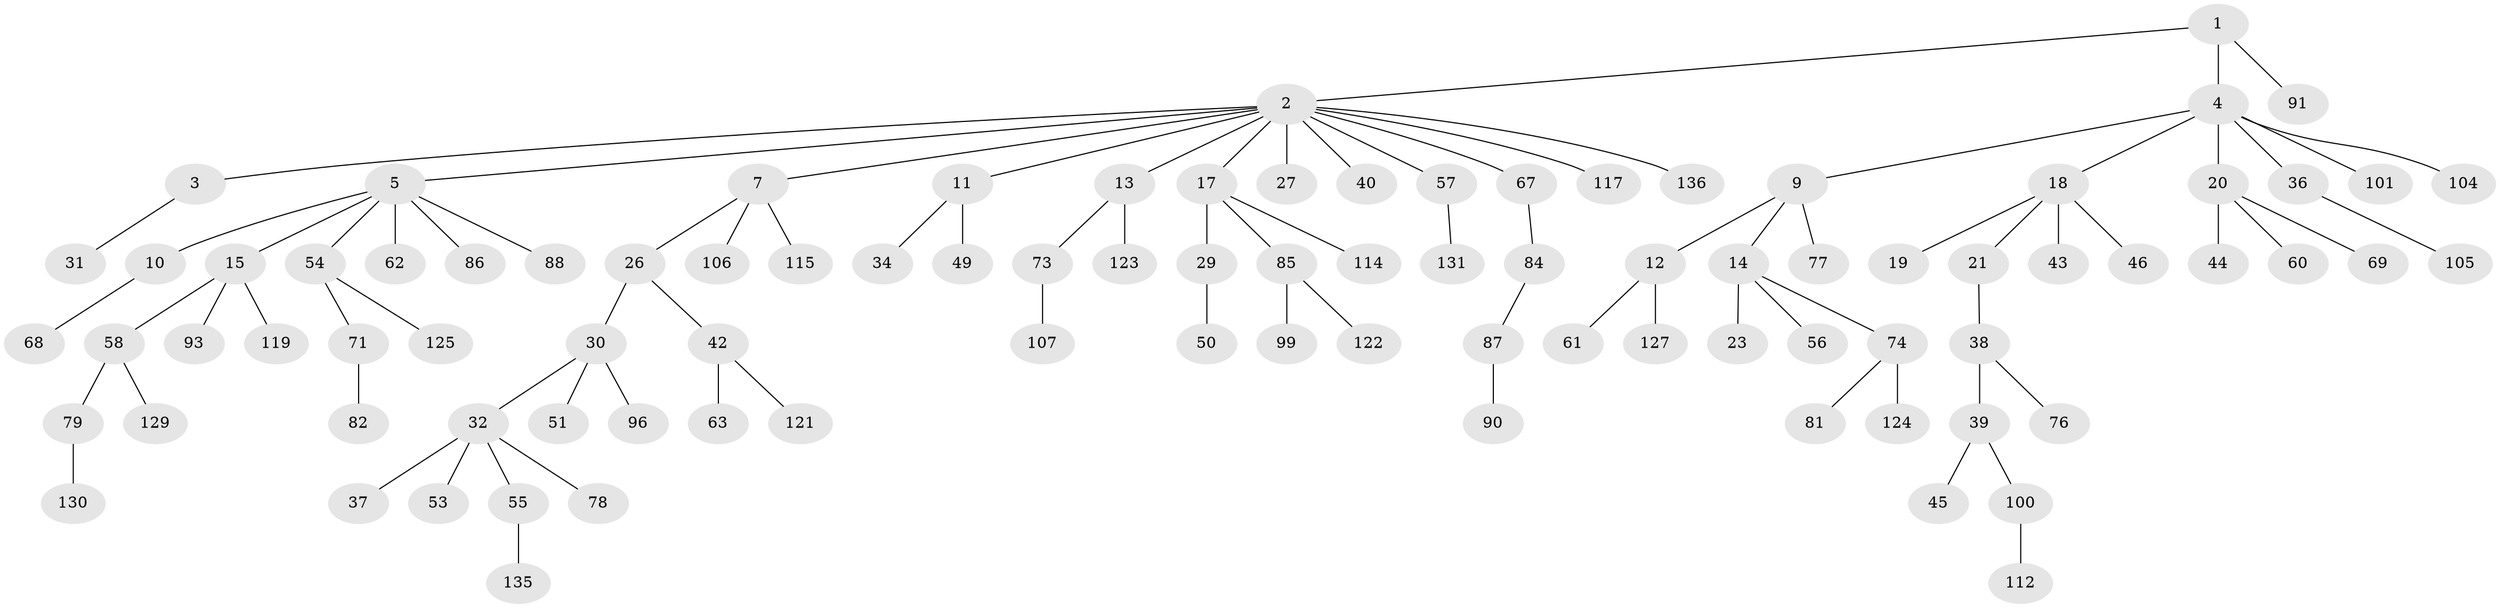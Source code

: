 // original degree distribution, {4: 0.07352941176470588, 8: 0.007352941176470588, 3: 0.11029411764705882, 5: 0.051470588235294115, 7: 0.007352941176470588, 2: 0.20588235294117646, 6: 0.007352941176470588, 1: 0.5367647058823529}
// Generated by graph-tools (version 1.1) at 2025/11/02/27/25 16:11:28]
// undirected, 93 vertices, 92 edges
graph export_dot {
graph [start="1"]
  node [color=gray90,style=filled];
  1 [super="+41"];
  2 [super="+6"];
  3 [super="+97"];
  4 [super="+8"];
  5 [super="+35"];
  7 [super="+25"];
  9;
  10;
  11 [super="+16"];
  12 [super="+22"];
  13 [super="+103"];
  14 [super="+33"];
  15 [super="+116"];
  17 [super="+28"];
  18 [super="+102"];
  19;
  20 [super="+24"];
  21 [super="+126"];
  23;
  26 [super="+72"];
  27 [super="+134"];
  29 [super="+47"];
  30 [super="+133"];
  31;
  32 [super="+52"];
  34;
  36 [super="+70"];
  37 [super="+64"];
  38 [super="+118"];
  39;
  40 [super="+48"];
  42 [super="+128"];
  43;
  44;
  45 [super="+59"];
  46;
  49 [super="+66"];
  50;
  51;
  53;
  54 [super="+80"];
  55 [super="+92"];
  56 [super="+108"];
  57 [super="+120"];
  58 [super="+75"];
  60 [super="+65"];
  61;
  62;
  63;
  67;
  68;
  69 [super="+98"];
  71;
  73 [super="+89"];
  74 [super="+94"];
  76;
  77 [super="+111"];
  78;
  79 [super="+83"];
  81;
  82;
  84 [super="+110"];
  85 [super="+95"];
  86;
  87;
  88 [super="+132"];
  90;
  91;
  93;
  96 [super="+109"];
  99;
  100 [super="+113"];
  101;
  104;
  105;
  106;
  107;
  112;
  114;
  115;
  117;
  119;
  121;
  122;
  123;
  124;
  125;
  127;
  129;
  130;
  131;
  135;
  136;
  1 -- 2;
  1 -- 4;
  1 -- 91;
  2 -- 3;
  2 -- 5;
  2 -- 11;
  2 -- 13;
  2 -- 57;
  2 -- 136;
  2 -- 17;
  2 -- 67;
  2 -- 117;
  2 -- 7;
  2 -- 40;
  2 -- 27;
  3 -- 31;
  4 -- 20;
  4 -- 36;
  4 -- 104;
  4 -- 9;
  4 -- 18;
  4 -- 101;
  5 -- 10;
  5 -- 15;
  5 -- 86;
  5 -- 54;
  5 -- 88;
  5 -- 62;
  7 -- 26;
  7 -- 115;
  7 -- 106;
  9 -- 12;
  9 -- 14;
  9 -- 77;
  10 -- 68;
  11 -- 49;
  11 -- 34;
  12 -- 61;
  12 -- 127;
  13 -- 73;
  13 -- 123;
  14 -- 23;
  14 -- 56;
  14 -- 74;
  15 -- 58;
  15 -- 93;
  15 -- 119;
  17 -- 29;
  17 -- 85;
  17 -- 114;
  18 -- 19;
  18 -- 21;
  18 -- 43;
  18 -- 46;
  20 -- 44;
  20 -- 60;
  20 -- 69;
  21 -- 38;
  26 -- 30;
  26 -- 42;
  29 -- 50;
  30 -- 32;
  30 -- 51;
  30 -- 96;
  32 -- 37;
  32 -- 53;
  32 -- 55;
  32 -- 78;
  36 -- 105;
  38 -- 39;
  38 -- 76;
  39 -- 45;
  39 -- 100;
  42 -- 63;
  42 -- 121;
  54 -- 71;
  54 -- 125;
  55 -- 135;
  57 -- 131;
  58 -- 79;
  58 -- 129;
  67 -- 84;
  71 -- 82;
  73 -- 107;
  74 -- 81;
  74 -- 124;
  79 -- 130;
  84 -- 87;
  85 -- 122;
  85 -- 99;
  87 -- 90;
  100 -- 112;
}
